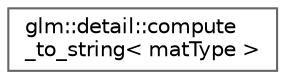 digraph "Graphical Class Hierarchy"
{
 // LATEX_PDF_SIZE
  bgcolor="transparent";
  edge [fontname=Helvetica,fontsize=10,labelfontname=Helvetica,labelfontsize=10];
  node [fontname=Helvetica,fontsize=10,shape=box,height=0.2,width=0.4];
  rankdir="LR";
  Node0 [id="Node000000",label="glm::detail::compute\l_to_string\< matType \>",height=0.2,width=0.4,color="grey40", fillcolor="white", style="filled",URL="$structglm_1_1detail_1_1compute__to__string.html",tooltip=" "];
}
